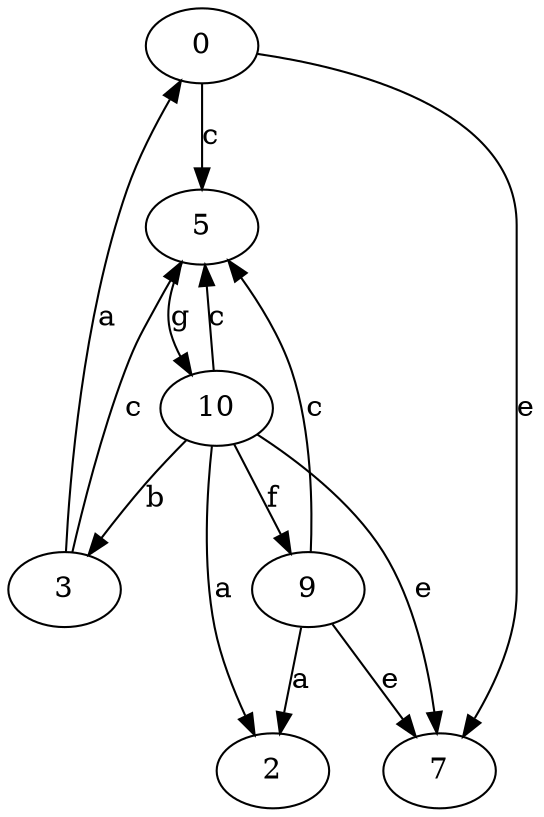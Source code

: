 strict digraph  {
0;
2;
3;
5;
7;
9;
10;
0 -> 5  [label=c];
0 -> 7  [label=e];
3 -> 0  [label=a];
3 -> 5  [label=c];
5 -> 10  [label=g];
9 -> 2  [label=a];
9 -> 5  [label=c];
9 -> 7  [label=e];
10 -> 2  [label=a];
10 -> 3  [label=b];
10 -> 5  [label=c];
10 -> 7  [label=e];
10 -> 9  [label=f];
}
